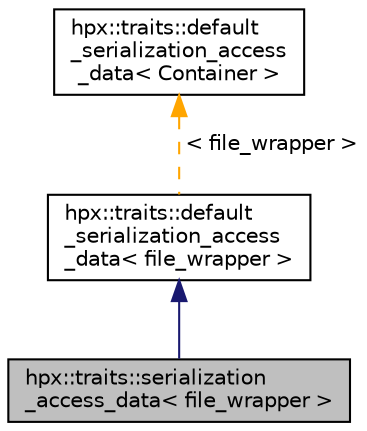 digraph "hpx::traits::serialization_access_data&lt; file_wrapper &gt;"
{
  edge [fontname="Helvetica",fontsize="10",labelfontname="Helvetica",labelfontsize="10"];
  node [fontname="Helvetica",fontsize="10",shape=record];
  Node0 [label="hpx::traits::serialization\l_access_data\< file_wrapper \>",height=0.2,width=0.4,color="black", fillcolor="grey75", style="filled", fontcolor="black"];
  Node1 -> Node0 [dir="back",color="midnightblue",fontsize="10",style="solid",fontname="Helvetica"];
  Node1 [label="hpx::traits::default\l_serialization_access\l_data\< file_wrapper \>",height=0.2,width=0.4,color="black", fillcolor="white", style="filled",URL="$d5/d24/structhpx_1_1traits_1_1default__serialization__access__data.html"];
  Node2 -> Node1 [dir="back",color="orange",fontsize="10",style="dashed",label=" \< file_wrapper \>" ,fontname="Helvetica"];
  Node2 [label="hpx::traits::default\l_serialization_access\l_data\< Container \>",height=0.2,width=0.4,color="black", fillcolor="white", style="filled",URL="$d5/d24/structhpx_1_1traits_1_1default__serialization__access__data.html"];
}
